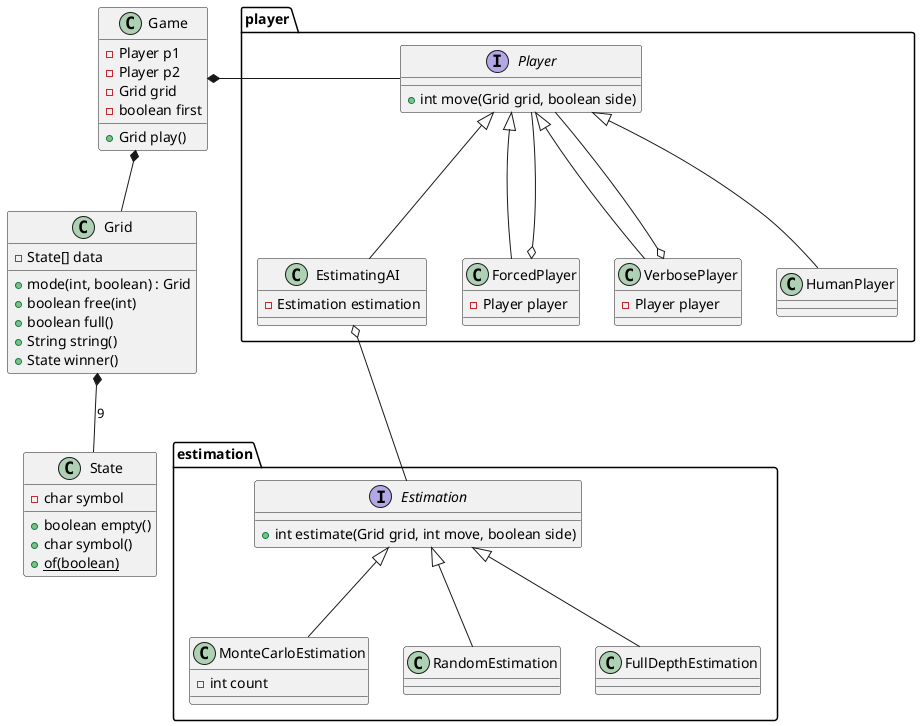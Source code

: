 @startuml

class Game {
  -Player p1
  -Player p2
  -Grid grid
  -boolean first
  +Grid play()
}

class Grid {
  -State[] data
  +mode(int, boolean) : Grid
  +boolean free(int)
  +boolean full()
  +String string()
  +State winner()
}

Grid *-- State : 9
Game *-- Grid

class State {
  -char symbol
  +boolean empty()
  +char symbol()
  +{static} of(boolean)
}


Game *- player.Player

namespace estimation {

    interface Estimation {
      +int estimate(Grid grid, int move, boolean side)
    }

    class MonteCarloEstimation {
      -int count
    }
    class RandomEstimation
    class FullDepthEstimation
    
    Estimation <|-- MonteCarloEstimation 
    Estimation <|-- RandomEstimation
    Estimation <|-- FullDepthEstimation
}

namespace player {

    interface Player {
      +int move(Grid grid, boolean side)
    }

    class EstimatingAI {
      -Estimation estimation
    }
    
    class ForcedPlayer {
      -Player player
    }
    
    class VerbosePlayer {
      -Player player
    }
    EstimatingAI o-- estimation.Estimation

    VerbosePlayer o-- Player
    ForcedPlayer o-- Player
    
    Player <|-- EstimatingAI
    Player <|-- HumanPlayer
    Player <|-- ForcedPlayer
    Player <|-- VerbosePlayer
}

@enduml